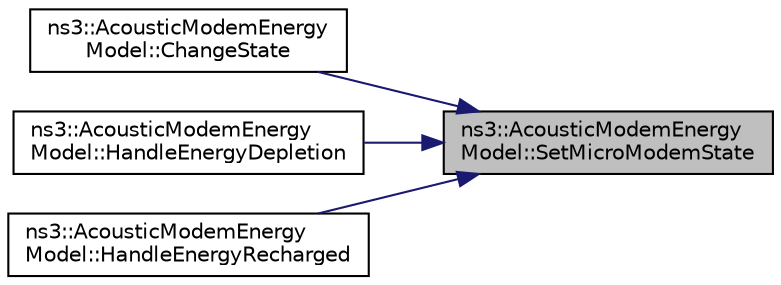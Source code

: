 digraph "ns3::AcousticModemEnergyModel::SetMicroModemState"
{
 // LATEX_PDF_SIZE
  edge [fontname="Helvetica",fontsize="10",labelfontname="Helvetica",labelfontsize="10"];
  node [fontname="Helvetica",fontsize="10",shape=record];
  rankdir="RL";
  Node1 [label="ns3::AcousticModemEnergy\lModel::SetMicroModemState",height=0.2,width=0.4,color="black", fillcolor="grey75", style="filled", fontcolor="black",tooltip=" "];
  Node1 -> Node2 [dir="back",color="midnightblue",fontsize="10",style="solid",fontname="Helvetica"];
  Node2 [label="ns3::AcousticModemEnergy\lModel::ChangeState",height=0.2,width=0.4,color="black", fillcolor="white", style="filled",URL="$classns3_1_1_acoustic_modem_energy_model.html#abc8069f9d62851c055d740274a1b5bac",tooltip="Changes state of the AcousticModemEnergyModel."];
  Node1 -> Node3 [dir="back",color="midnightblue",fontsize="10",style="solid",fontname="Helvetica"];
  Node3 [label="ns3::AcousticModemEnergy\lModel::HandleEnergyDepletion",height=0.2,width=0.4,color="black", fillcolor="white", style="filled",URL="$classns3_1_1_acoustic_modem_energy_model.html#aa9af4358a1a528e7e77783e0195ebd93",tooltip="Handles energy depletion."];
  Node1 -> Node4 [dir="back",color="midnightblue",fontsize="10",style="solid",fontname="Helvetica"];
  Node4 [label="ns3::AcousticModemEnergy\lModel::HandleEnergyRecharged",height=0.2,width=0.4,color="black", fillcolor="white", style="filled",URL="$classns3_1_1_acoustic_modem_energy_model.html#ab523ba8080020aa5f2aff449a8833190",tooltip="Handles energy recharged."];
}
